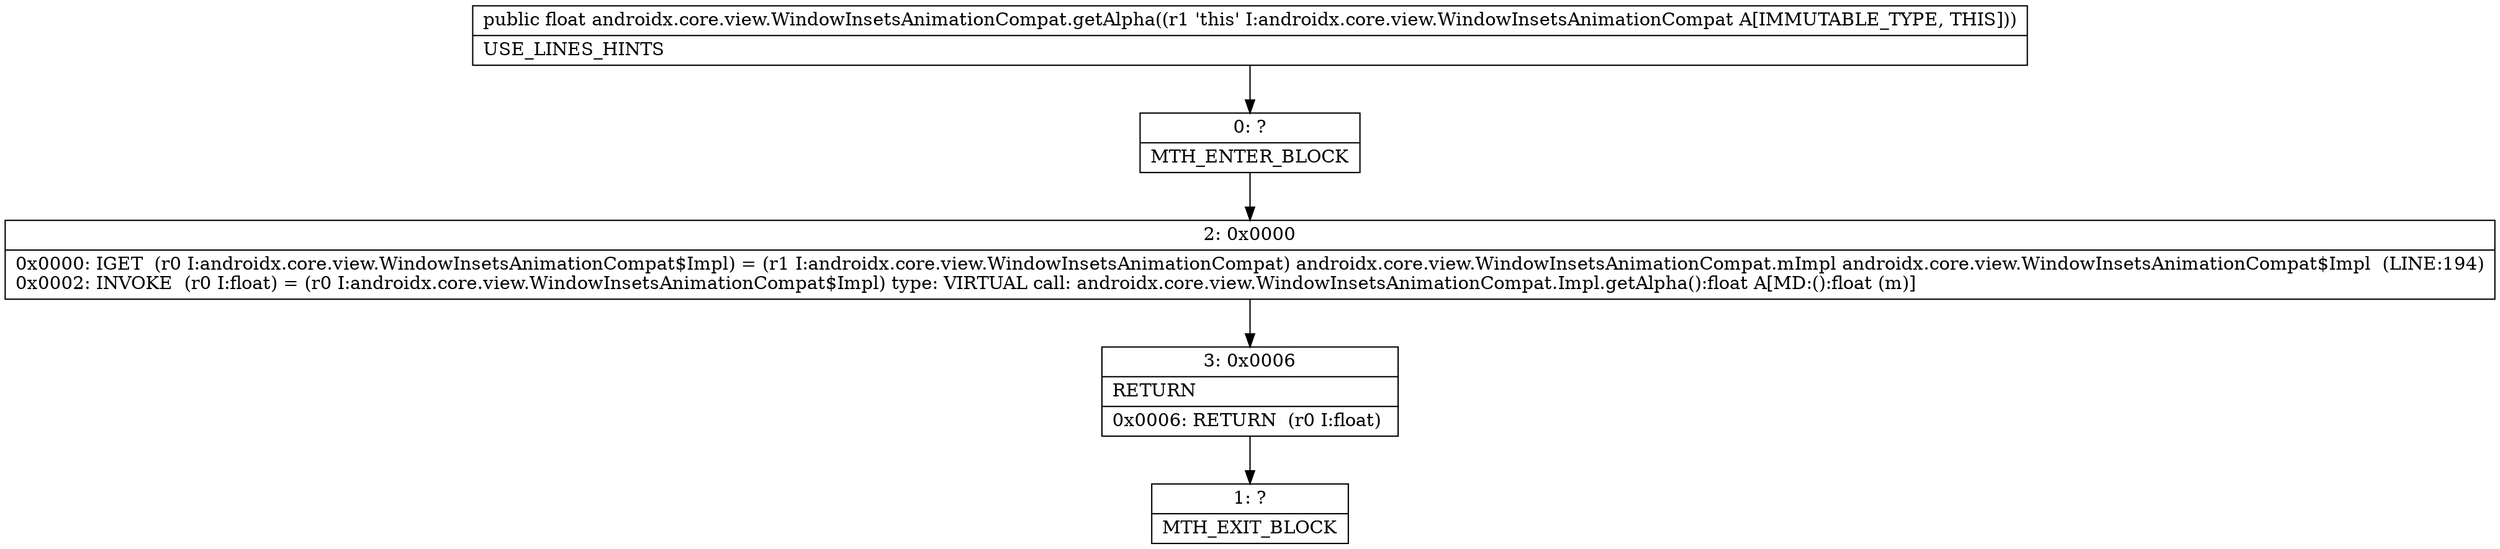 digraph "CFG forandroidx.core.view.WindowInsetsAnimationCompat.getAlpha()F" {
Node_0 [shape=record,label="{0\:\ ?|MTH_ENTER_BLOCK\l}"];
Node_2 [shape=record,label="{2\:\ 0x0000|0x0000: IGET  (r0 I:androidx.core.view.WindowInsetsAnimationCompat$Impl) = (r1 I:androidx.core.view.WindowInsetsAnimationCompat) androidx.core.view.WindowInsetsAnimationCompat.mImpl androidx.core.view.WindowInsetsAnimationCompat$Impl  (LINE:194)\l0x0002: INVOKE  (r0 I:float) = (r0 I:androidx.core.view.WindowInsetsAnimationCompat$Impl) type: VIRTUAL call: androidx.core.view.WindowInsetsAnimationCompat.Impl.getAlpha():float A[MD:():float (m)]\l}"];
Node_3 [shape=record,label="{3\:\ 0x0006|RETURN\l|0x0006: RETURN  (r0 I:float) \l}"];
Node_1 [shape=record,label="{1\:\ ?|MTH_EXIT_BLOCK\l}"];
MethodNode[shape=record,label="{public float androidx.core.view.WindowInsetsAnimationCompat.getAlpha((r1 'this' I:androidx.core.view.WindowInsetsAnimationCompat A[IMMUTABLE_TYPE, THIS]))  | USE_LINES_HINTS\l}"];
MethodNode -> Node_0;Node_0 -> Node_2;
Node_2 -> Node_3;
Node_3 -> Node_1;
}

